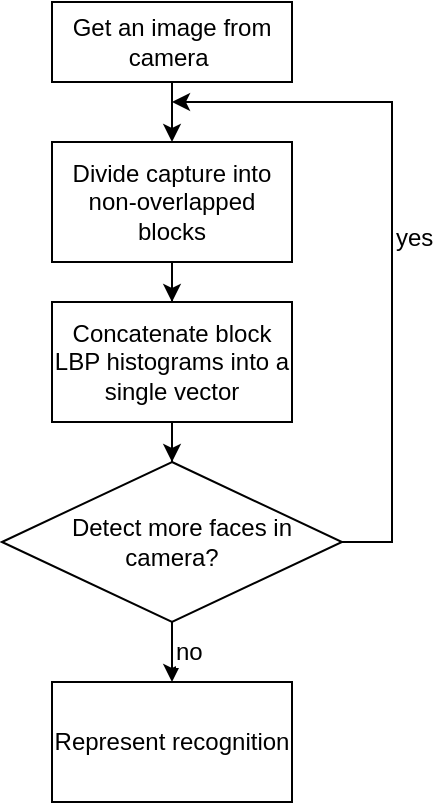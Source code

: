 <mxfile version="18.1.1" type="github">
  <diagram id="c6qbjSEyD8QxU34hRSF-" name="Page-1">
    <mxGraphModel dx="951" dy="564" grid="1" gridSize="10" guides="1" tooltips="1" connect="1" arrows="1" fold="1" page="1" pageScale="1" pageWidth="850" pageHeight="1100" math="0" shadow="0">
      <root>
        <mxCell id="0" />
        <mxCell id="1" parent="0" />
        <mxCell id="4tpvIOvUN1W0ulr5QL8r-1" style="edgeStyle=orthogonalEdgeStyle;rounded=0;orthogonalLoop=1;jettySize=auto;html=1;entryX=0.5;entryY=0;entryDx=0;entryDy=0;" edge="1" parent="1" source="4tpvIOvUN1W0ulr5QL8r-2" target="4tpvIOvUN1W0ulr5QL8r-4">
          <mxGeometry relative="1" as="geometry" />
        </mxCell>
        <mxCell id="4tpvIOvUN1W0ulr5QL8r-2" value="Get an image from camera&amp;nbsp;" style="rounded=0;whiteSpace=wrap;html=1;fontSize=12;glass=0;strokeWidth=1;shadow=0;" vertex="1" parent="1">
          <mxGeometry x="160" y="70" width="120" height="40" as="geometry" />
        </mxCell>
        <mxCell id="4tpvIOvUN1W0ulr5QL8r-3" style="edgeStyle=orthogonalEdgeStyle;rounded=0;orthogonalLoop=1;jettySize=auto;html=1;entryX=0.5;entryY=0;entryDx=0;entryDy=0;" edge="1" parent="1" source="4tpvIOvUN1W0ulr5QL8r-4" target="4tpvIOvUN1W0ulr5QL8r-6">
          <mxGeometry relative="1" as="geometry" />
        </mxCell>
        <mxCell id="4tpvIOvUN1W0ulr5QL8r-4" value="Divide capture into non-overlapped blocks" style="rounded=0;whiteSpace=wrap;html=1;" vertex="1" parent="1">
          <mxGeometry x="160" y="140" width="120" height="60" as="geometry" />
        </mxCell>
        <mxCell id="4tpvIOvUN1W0ulr5QL8r-5" style="edgeStyle=orthogonalEdgeStyle;rounded=0;orthogonalLoop=1;jettySize=auto;html=1;entryX=0.5;entryY=0;entryDx=0;entryDy=0;" edge="1" parent="1" source="4tpvIOvUN1W0ulr5QL8r-6" target="4tpvIOvUN1W0ulr5QL8r-9">
          <mxGeometry relative="1" as="geometry">
            <mxPoint x="220" y="310" as="targetPoint" />
          </mxGeometry>
        </mxCell>
        <mxCell id="4tpvIOvUN1W0ulr5QL8r-6" value="Concatenate block LBP histograms into a single vector" style="rounded=0;whiteSpace=wrap;html=1;" vertex="1" parent="1">
          <mxGeometry x="160" y="220" width="120" height="60" as="geometry" />
        </mxCell>
        <mxCell id="4tpvIOvUN1W0ulr5QL8r-7" value="no" style="edgeStyle=orthogonalEdgeStyle;rounded=0;orthogonalLoop=1;jettySize=auto;html=1;entryX=0.5;entryY=0;entryDx=0;entryDy=0;endArrow=classic;endFill=1;labelPosition=right;verticalLabelPosition=middle;align=left;verticalAlign=middle;fontSize=12;" edge="1" parent="1" source="4tpvIOvUN1W0ulr5QL8r-9" target="4tpvIOvUN1W0ulr5QL8r-10">
          <mxGeometry relative="1" as="geometry" />
        </mxCell>
        <mxCell id="4tpvIOvUN1W0ulr5QL8r-8" value="yes" style="edgeStyle=orthogonalEdgeStyle;rounded=0;orthogonalLoop=1;jettySize=auto;html=1;fontSize=12;endArrow=classic;endFill=1;labelPosition=right;verticalLabelPosition=middle;align=left;verticalAlign=middle;" edge="1" parent="1" source="4tpvIOvUN1W0ulr5QL8r-9">
          <mxGeometry relative="1" as="geometry">
            <mxPoint x="220" y="120" as="targetPoint" />
            <Array as="points">
              <mxPoint x="330" y="340" />
              <mxPoint x="330" y="120" />
              <mxPoint x="220" y="120" />
            </Array>
          </mxGeometry>
        </mxCell>
        <mxCell id="4tpvIOvUN1W0ulr5QL8r-9" value="&lt;span style=&quot;&quot;&gt;&amp;nbsp; &amp;nbsp;Detect more faces in camera?&lt;/span&gt;" style="rhombus;whiteSpace=wrap;html=1;rounded=0;glass=0;sketch=0;" vertex="1" parent="1">
          <mxGeometry x="135" y="300" width="170" height="80" as="geometry" />
        </mxCell>
        <mxCell id="4tpvIOvUN1W0ulr5QL8r-10" value="Represent recognition" style="rounded=0;whiteSpace=wrap;html=1;" vertex="1" parent="1">
          <mxGeometry x="160" y="410" width="120" height="60" as="geometry" />
        </mxCell>
      </root>
    </mxGraphModel>
  </diagram>
</mxfile>
